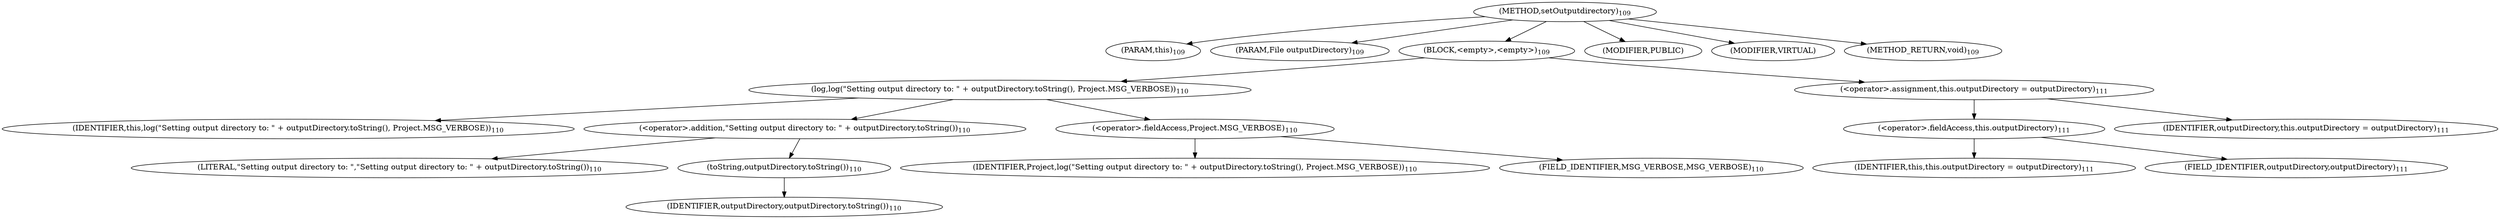 digraph "setOutputdirectory" {  
"168" [label = <(METHOD,setOutputdirectory)<SUB>109</SUB>> ]
"7" [label = <(PARAM,this)<SUB>109</SUB>> ]
"169" [label = <(PARAM,File outputDirectory)<SUB>109</SUB>> ]
"170" [label = <(BLOCK,&lt;empty&gt;,&lt;empty&gt;)<SUB>109</SUB>> ]
"171" [label = <(log,log(&quot;Setting output directory to: &quot; + outputDirectory.toString(), Project.MSG_VERBOSE))<SUB>110</SUB>> ]
"6" [label = <(IDENTIFIER,this,log(&quot;Setting output directory to: &quot; + outputDirectory.toString(), Project.MSG_VERBOSE))<SUB>110</SUB>> ]
"172" [label = <(&lt;operator&gt;.addition,&quot;Setting output directory to: &quot; + outputDirectory.toString())<SUB>110</SUB>> ]
"173" [label = <(LITERAL,&quot;Setting output directory to: &quot;,&quot;Setting output directory to: &quot; + outputDirectory.toString())<SUB>110</SUB>> ]
"174" [label = <(toString,outputDirectory.toString())<SUB>110</SUB>> ]
"175" [label = <(IDENTIFIER,outputDirectory,outputDirectory.toString())<SUB>110</SUB>> ]
"176" [label = <(&lt;operator&gt;.fieldAccess,Project.MSG_VERBOSE)<SUB>110</SUB>> ]
"177" [label = <(IDENTIFIER,Project,log(&quot;Setting output directory to: &quot; + outputDirectory.toString(), Project.MSG_VERBOSE))<SUB>110</SUB>> ]
"178" [label = <(FIELD_IDENTIFIER,MSG_VERBOSE,MSG_VERBOSE)<SUB>110</SUB>> ]
"179" [label = <(&lt;operator&gt;.assignment,this.outputDirectory = outputDirectory)<SUB>111</SUB>> ]
"180" [label = <(&lt;operator&gt;.fieldAccess,this.outputDirectory)<SUB>111</SUB>> ]
"8" [label = <(IDENTIFIER,this,this.outputDirectory = outputDirectory)<SUB>111</SUB>> ]
"181" [label = <(FIELD_IDENTIFIER,outputDirectory,outputDirectory)<SUB>111</SUB>> ]
"182" [label = <(IDENTIFIER,outputDirectory,this.outputDirectory = outputDirectory)<SUB>111</SUB>> ]
"183" [label = <(MODIFIER,PUBLIC)> ]
"184" [label = <(MODIFIER,VIRTUAL)> ]
"185" [label = <(METHOD_RETURN,void)<SUB>109</SUB>> ]
  "168" -> "7" 
  "168" -> "169" 
  "168" -> "170" 
  "168" -> "183" 
  "168" -> "184" 
  "168" -> "185" 
  "170" -> "171" 
  "170" -> "179" 
  "171" -> "6" 
  "171" -> "172" 
  "171" -> "176" 
  "172" -> "173" 
  "172" -> "174" 
  "174" -> "175" 
  "176" -> "177" 
  "176" -> "178" 
  "179" -> "180" 
  "179" -> "182" 
  "180" -> "8" 
  "180" -> "181" 
}
